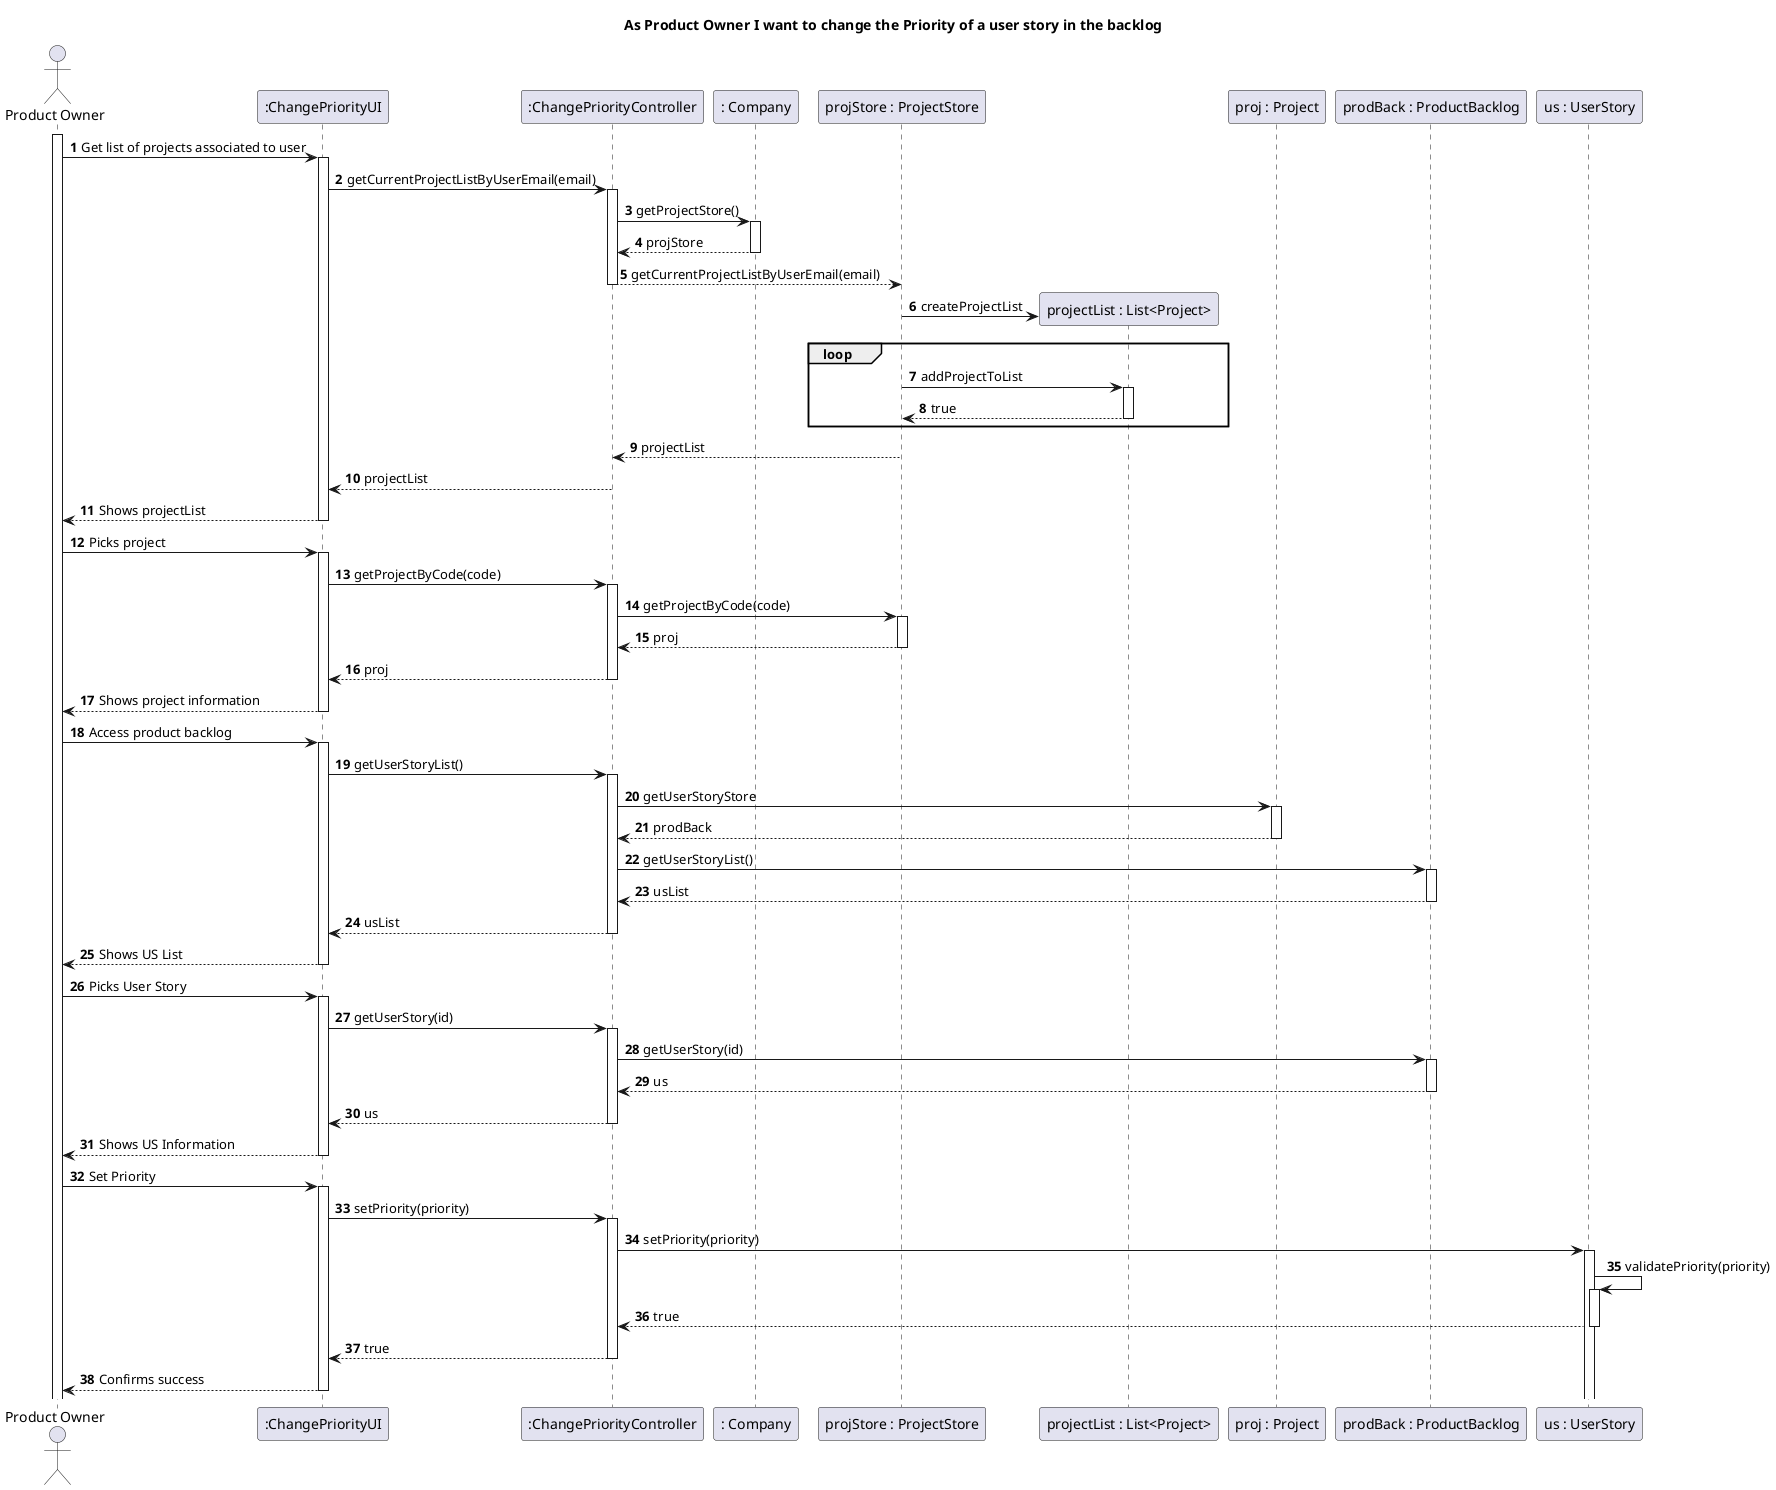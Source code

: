 @startuml
'https://plantuml.com/sequence-diagram

title As Product Owner I want to change the Priority of a user story in the backlog

autoactivate on
autonumber

actor "Product Owner" as PO
participant ":ChangePriorityUI" as System
participant ":ChangePriorityController" as Ctrl
participant ": Company" as C1
participant "projStore : ProjectStore" as C2
participant "projectList : List<Project>" as C2.1
participant "proj : Project" as C3
participant "prodBack : ProductBacklog" as C4
participant "us : UserStory" as C5

activate PO



PO -> System: Get list of projects associated to user
System -> Ctrl: getCurrentProjectListByUserEmail(email)
Ctrl -> C1: getProjectStore()
C1 --> Ctrl: projStore
Ctrl --> C2: getCurrentProjectListByUserEmail(email)
C2 -> C2.1 ** : createProjectList
 loop
C2 -> C2.1: addProjectToList
C2.1 --> C2: true
end
C2 --> Ctrl: projectList
Ctrl --> System: projectList
System --> PO: Shows projectList
PO -> System: Picks project
System -> Ctrl: getProjectByCode(code)
Ctrl -> C2: getProjectByCode(code)
C2 --> Ctrl: proj
Ctrl --> System: proj
System --> PO: Shows project information
PO -> System: Access product backlog
System -> Ctrl: getUserStoryList()
Ctrl -> C3: getUserStoryStore
C3 --> Ctrl: prodBack
Ctrl -> C4: getUserStoryList()
C4 --> Ctrl: usList
Ctrl --> System: usList
System --> PO: Shows US List
PO -> System: Picks User Story
System -> Ctrl: getUserStory(id)
Ctrl -> C4: getUserStory(id)
C4 --> Ctrl: us
Ctrl --> System: us
System --> PO: Shows US Information
PO -> System: Set Priority
System -> Ctrl: setPriority(priority)
Ctrl -> C5: setPriority(priority)
C5 -> C5: validatePriority(priority)
C5 --> Ctrl: true
Ctrl --> System: true
System --> PO: Confirms success



@enduml